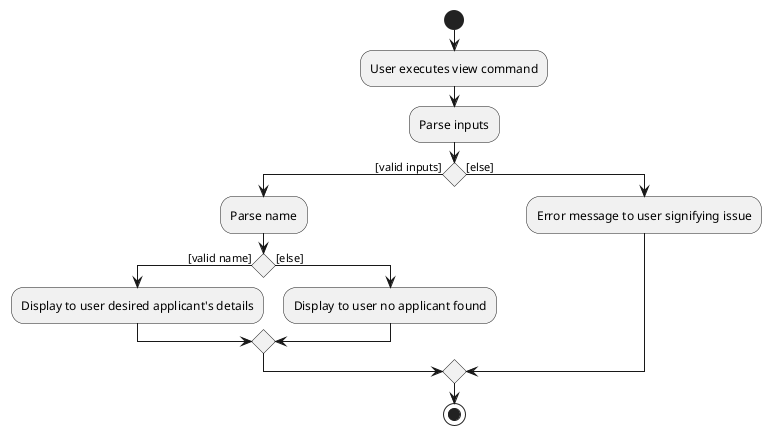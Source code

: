@startuml
'https://plantuml.com/activity-diagram-beta

start
:User executes view command;
:Parse inputs;
if () then ([valid inputs])
:Parse name;
    if () then ([valid name])
    :Display to user desired applicant's details;
    else ([else])
    :Display to user no applicant found;
    endif
else ([else])
:Error message to user signifying issue;
endif

stop

@enduml
